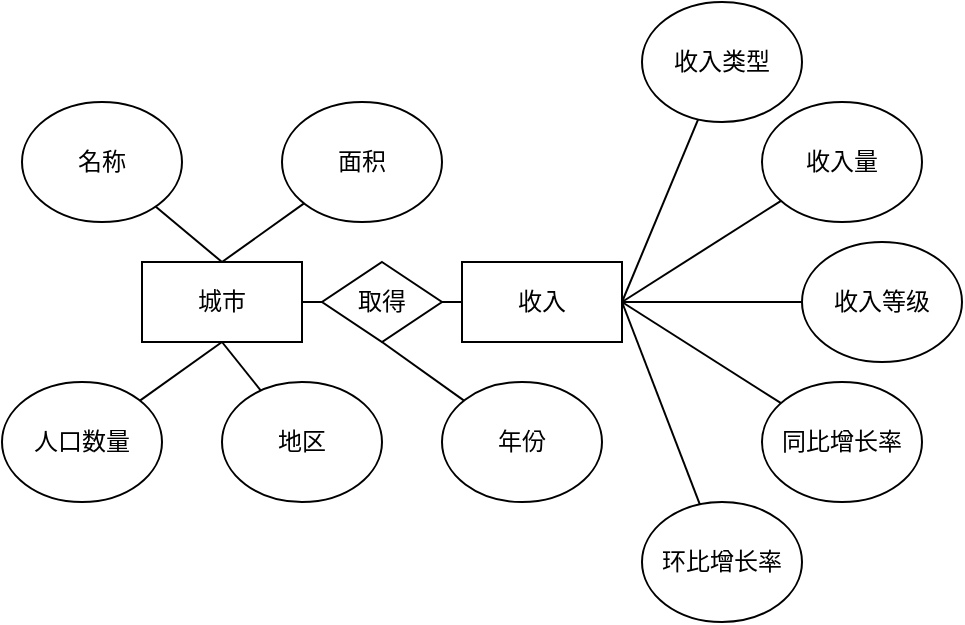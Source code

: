 <mxfile version="24.4.10" type="device">
  <diagram id="R2lEEEUBdFMjLlhIrx00" name="Page-1">
    <mxGraphModel dx="1050" dy="515" grid="1" gridSize="10" guides="1" tooltips="1" connect="1" arrows="1" fold="1" page="1" pageScale="1" pageWidth="850" pageHeight="1100" math="0" shadow="0" extFonts="Permanent Marker^https://fonts.googleapis.com/css?family=Permanent+Marker">
      <root>
        <mxCell id="0" />
        <mxCell id="1" parent="0" />
        <mxCell id="dKzopvyaW-b2cjg5XDCs-1" value="城市" style="rounded=0;whiteSpace=wrap;html=1;" vertex="1" parent="1">
          <mxGeometry x="190" y="320" width="80" height="40" as="geometry" />
        </mxCell>
        <mxCell id="dKzopvyaW-b2cjg5XDCs-3" value="" style="endArrow=none;html=1;rounded=0;" edge="1" parent="1">
          <mxGeometry width="50" height="50" relative="1" as="geometry">
            <mxPoint x="270" y="340" as="sourcePoint" />
            <mxPoint x="300" y="340" as="targetPoint" />
          </mxGeometry>
        </mxCell>
        <mxCell id="dKzopvyaW-b2cjg5XDCs-4" value="取得" style="rhombus;whiteSpace=wrap;html=1;" vertex="1" parent="1">
          <mxGeometry x="280" y="320" width="60" height="40" as="geometry" />
        </mxCell>
        <mxCell id="dKzopvyaW-b2cjg5XDCs-5" value="" style="endArrow=none;html=1;rounded=0;entryX=0;entryY=0.5;entryDx=0;entryDy=0;" edge="1" parent="1">
          <mxGeometry width="50" height="50" relative="1" as="geometry">
            <mxPoint x="340" y="340" as="sourcePoint" />
            <mxPoint x="350" y="340" as="targetPoint" />
          </mxGeometry>
        </mxCell>
        <mxCell id="dKzopvyaW-b2cjg5XDCs-6" value="" style="endArrow=none;html=1;rounded=0;" edge="1" parent="1" target="dKzopvyaW-b2cjg5XDCs-7">
          <mxGeometry width="50" height="50" relative="1" as="geometry">
            <mxPoint x="230" y="320" as="sourcePoint" />
            <mxPoint x="210" y="290" as="targetPoint" />
          </mxGeometry>
        </mxCell>
        <mxCell id="dKzopvyaW-b2cjg5XDCs-7" value="名称" style="ellipse;whiteSpace=wrap;html=1;" vertex="1" parent="1">
          <mxGeometry x="130" y="240" width="80" height="60" as="geometry" />
        </mxCell>
        <mxCell id="dKzopvyaW-b2cjg5XDCs-8" value="" style="endArrow=none;html=1;rounded=0;" edge="1" parent="1" target="dKzopvyaW-b2cjg5XDCs-9">
          <mxGeometry width="50" height="50" relative="1" as="geometry">
            <mxPoint x="230" y="320" as="sourcePoint" />
            <mxPoint x="260" y="290" as="targetPoint" />
          </mxGeometry>
        </mxCell>
        <mxCell id="dKzopvyaW-b2cjg5XDCs-9" value="面积" style="ellipse;whiteSpace=wrap;html=1;" vertex="1" parent="1">
          <mxGeometry x="260" y="240" width="80" height="60" as="geometry" />
        </mxCell>
        <mxCell id="dKzopvyaW-b2cjg5XDCs-10" value="" style="endArrow=none;html=1;rounded=0;" edge="1" parent="1" source="dKzopvyaW-b2cjg5XDCs-12">
          <mxGeometry width="50" height="50" relative="1" as="geometry">
            <mxPoint x="210" y="380" as="sourcePoint" />
            <mxPoint x="230" y="360" as="targetPoint" />
          </mxGeometry>
        </mxCell>
        <mxCell id="dKzopvyaW-b2cjg5XDCs-12" value="人口数量" style="ellipse;whiteSpace=wrap;html=1;" vertex="1" parent="1">
          <mxGeometry x="120" y="380" width="80" height="60" as="geometry" />
        </mxCell>
        <mxCell id="dKzopvyaW-b2cjg5XDCs-13" value="" style="endArrow=none;html=1;rounded=0;" edge="1" parent="1" source="dKzopvyaW-b2cjg5XDCs-14">
          <mxGeometry width="50" height="50" relative="1" as="geometry">
            <mxPoint x="310" y="380" as="sourcePoint" />
            <mxPoint x="310" y="360" as="targetPoint" />
          </mxGeometry>
        </mxCell>
        <mxCell id="dKzopvyaW-b2cjg5XDCs-14" value="年份" style="ellipse;whiteSpace=wrap;html=1;" vertex="1" parent="1">
          <mxGeometry x="340" y="380" width="80" height="60" as="geometry" />
        </mxCell>
        <mxCell id="dKzopvyaW-b2cjg5XDCs-15" value="收入" style="rounded=0;whiteSpace=wrap;html=1;" vertex="1" parent="1">
          <mxGeometry x="350" y="320" width="80" height="40" as="geometry" />
        </mxCell>
        <mxCell id="dKzopvyaW-b2cjg5XDCs-16" value="" style="endArrow=none;html=1;rounded=0;" edge="1" parent="1" target="dKzopvyaW-b2cjg5XDCs-18">
          <mxGeometry width="50" height="50" relative="1" as="geometry">
            <mxPoint x="430" y="340" as="sourcePoint" />
            <mxPoint x="450" y="320" as="targetPoint" />
          </mxGeometry>
        </mxCell>
        <mxCell id="dKzopvyaW-b2cjg5XDCs-18" value="收入类型" style="ellipse;whiteSpace=wrap;html=1;" vertex="1" parent="1">
          <mxGeometry x="440" y="190" width="80" height="60" as="geometry" />
        </mxCell>
        <mxCell id="dKzopvyaW-b2cjg5XDCs-19" value="" style="endArrow=none;html=1;rounded=0;" edge="1" parent="1" target="dKzopvyaW-b2cjg5XDCs-20">
          <mxGeometry width="50" height="50" relative="1" as="geometry">
            <mxPoint x="430" y="340" as="sourcePoint" />
            <mxPoint x="460" y="350" as="targetPoint" />
          </mxGeometry>
        </mxCell>
        <mxCell id="dKzopvyaW-b2cjg5XDCs-20" value="收入量" style="ellipse;whiteSpace=wrap;html=1;" vertex="1" parent="1">
          <mxGeometry x="500" y="240" width="80" height="60" as="geometry" />
        </mxCell>
        <mxCell id="dKzopvyaW-b2cjg5XDCs-21" value="" style="endArrow=none;html=1;rounded=0;" edge="1" parent="1" source="dKzopvyaW-b2cjg5XDCs-23">
          <mxGeometry width="50" height="50" relative="1" as="geometry">
            <mxPoint x="460" y="400" as="sourcePoint" />
            <mxPoint x="430" y="340" as="targetPoint" />
          </mxGeometry>
        </mxCell>
        <mxCell id="dKzopvyaW-b2cjg5XDCs-23" value="收入等级" style="ellipse;whiteSpace=wrap;html=1;" vertex="1" parent="1">
          <mxGeometry x="520" y="310" width="80" height="60" as="geometry" />
        </mxCell>
        <mxCell id="dKzopvyaW-b2cjg5XDCs-24" value="" style="endArrow=none;html=1;rounded=0;" edge="1" parent="1" source="dKzopvyaW-b2cjg5XDCs-27">
          <mxGeometry width="50" height="50" relative="1" as="geometry">
            <mxPoint x="460" y="390" as="sourcePoint" />
            <mxPoint x="430" y="340" as="targetPoint" />
          </mxGeometry>
        </mxCell>
        <mxCell id="dKzopvyaW-b2cjg5XDCs-27" value="同比增长率" style="ellipse;whiteSpace=wrap;html=1;" vertex="1" parent="1">
          <mxGeometry x="500" y="380" width="80" height="60" as="geometry" />
        </mxCell>
        <mxCell id="dKzopvyaW-b2cjg5XDCs-28" value="" style="endArrow=none;html=1;rounded=0;" edge="1" parent="1" source="dKzopvyaW-b2cjg5XDCs-29">
          <mxGeometry width="50" height="50" relative="1" as="geometry">
            <mxPoint x="450" y="430" as="sourcePoint" />
            <mxPoint x="430" y="340" as="targetPoint" />
          </mxGeometry>
        </mxCell>
        <mxCell id="dKzopvyaW-b2cjg5XDCs-29" value="环比增长率" style="ellipse;whiteSpace=wrap;html=1;" vertex="1" parent="1">
          <mxGeometry x="440" y="440" width="80" height="60" as="geometry" />
        </mxCell>
        <mxCell id="dKzopvyaW-b2cjg5XDCs-30" value="地区" style="ellipse;whiteSpace=wrap;html=1;" vertex="1" parent="1">
          <mxGeometry x="230" y="380" width="80" height="60" as="geometry" />
        </mxCell>
        <mxCell id="dKzopvyaW-b2cjg5XDCs-31" value="" style="endArrow=none;html=1;rounded=0;" edge="1" parent="1" source="dKzopvyaW-b2cjg5XDCs-30">
          <mxGeometry width="50" height="50" relative="1" as="geometry">
            <mxPoint x="250" y="410" as="sourcePoint" />
            <mxPoint x="230" y="360" as="targetPoint" />
          </mxGeometry>
        </mxCell>
      </root>
    </mxGraphModel>
  </diagram>
</mxfile>
